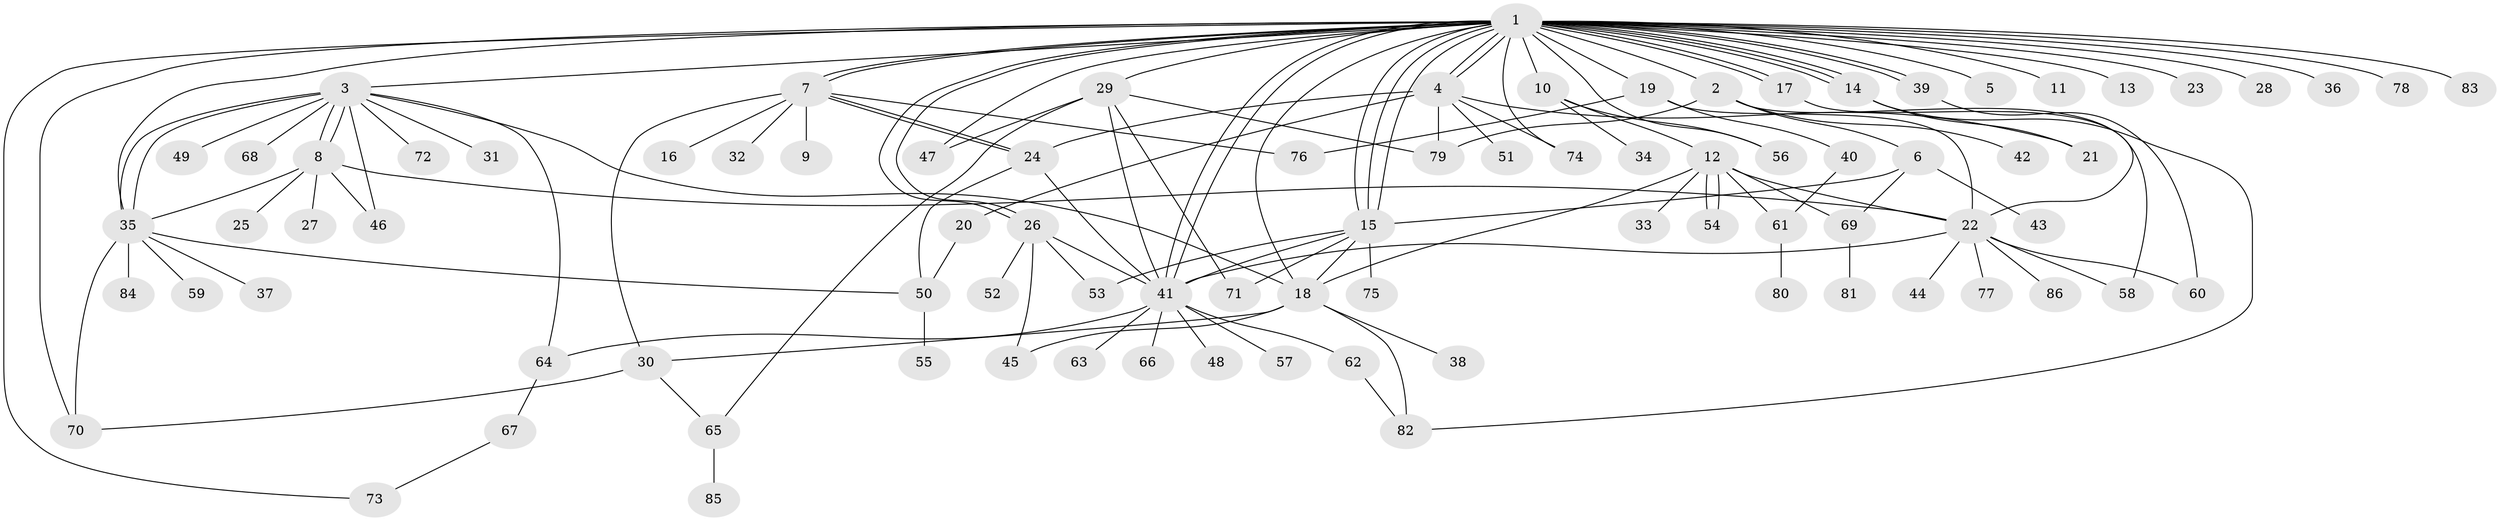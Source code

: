 // Generated by graph-tools (version 1.1) at 2025/11/02/27/25 16:11:12]
// undirected, 86 vertices, 139 edges
graph export_dot {
graph [start="1"]
  node [color=gray90,style=filled];
  1;
  2;
  3;
  4;
  5;
  6;
  7;
  8;
  9;
  10;
  11;
  12;
  13;
  14;
  15;
  16;
  17;
  18;
  19;
  20;
  21;
  22;
  23;
  24;
  25;
  26;
  27;
  28;
  29;
  30;
  31;
  32;
  33;
  34;
  35;
  36;
  37;
  38;
  39;
  40;
  41;
  42;
  43;
  44;
  45;
  46;
  47;
  48;
  49;
  50;
  51;
  52;
  53;
  54;
  55;
  56;
  57;
  58;
  59;
  60;
  61;
  62;
  63;
  64;
  65;
  66;
  67;
  68;
  69;
  70;
  71;
  72;
  73;
  74;
  75;
  76;
  77;
  78;
  79;
  80;
  81;
  82;
  83;
  84;
  85;
  86;
  1 -- 2;
  1 -- 3;
  1 -- 4;
  1 -- 4;
  1 -- 5;
  1 -- 7;
  1 -- 7;
  1 -- 10;
  1 -- 11;
  1 -- 13;
  1 -- 14;
  1 -- 14;
  1 -- 14;
  1 -- 15;
  1 -- 15;
  1 -- 15;
  1 -- 17;
  1 -- 17;
  1 -- 18;
  1 -- 19;
  1 -- 23;
  1 -- 26;
  1 -- 26;
  1 -- 28;
  1 -- 29;
  1 -- 35;
  1 -- 36;
  1 -- 39;
  1 -- 39;
  1 -- 41;
  1 -- 41;
  1 -- 47;
  1 -- 56;
  1 -- 70;
  1 -- 73;
  1 -- 74;
  1 -- 78;
  1 -- 83;
  2 -- 6;
  2 -- 42;
  2 -- 58;
  2 -- 79;
  3 -- 8;
  3 -- 8;
  3 -- 18;
  3 -- 31;
  3 -- 35;
  3 -- 35;
  3 -- 46;
  3 -- 49;
  3 -- 64;
  3 -- 68;
  3 -- 72;
  4 -- 20;
  4 -- 21;
  4 -- 24;
  4 -- 51;
  4 -- 74;
  4 -- 79;
  6 -- 15;
  6 -- 43;
  6 -- 69;
  7 -- 9;
  7 -- 16;
  7 -- 24;
  7 -- 24;
  7 -- 30;
  7 -- 32;
  7 -- 76;
  8 -- 22;
  8 -- 25;
  8 -- 27;
  8 -- 35;
  8 -- 46;
  10 -- 12;
  10 -- 34;
  10 -- 56;
  12 -- 18;
  12 -- 22;
  12 -- 33;
  12 -- 54;
  12 -- 54;
  12 -- 61;
  12 -- 69;
  14 -- 21;
  14 -- 82;
  15 -- 18;
  15 -- 41;
  15 -- 53;
  15 -- 71;
  15 -- 75;
  17 -- 22;
  18 -- 30;
  18 -- 38;
  18 -- 45;
  18 -- 82;
  19 -- 22;
  19 -- 40;
  19 -- 76;
  20 -- 50;
  22 -- 41;
  22 -- 44;
  22 -- 58;
  22 -- 60;
  22 -- 77;
  22 -- 86;
  24 -- 41;
  24 -- 50;
  26 -- 41;
  26 -- 45;
  26 -- 52;
  26 -- 53;
  29 -- 41;
  29 -- 47;
  29 -- 65;
  29 -- 71;
  29 -- 79;
  30 -- 65;
  30 -- 70;
  35 -- 37;
  35 -- 50;
  35 -- 59;
  35 -- 70;
  35 -- 84;
  39 -- 60;
  40 -- 61;
  41 -- 48;
  41 -- 57;
  41 -- 62;
  41 -- 63;
  41 -- 64;
  41 -- 66;
  50 -- 55;
  61 -- 80;
  62 -- 82;
  64 -- 67;
  65 -- 85;
  67 -- 73;
  69 -- 81;
}
